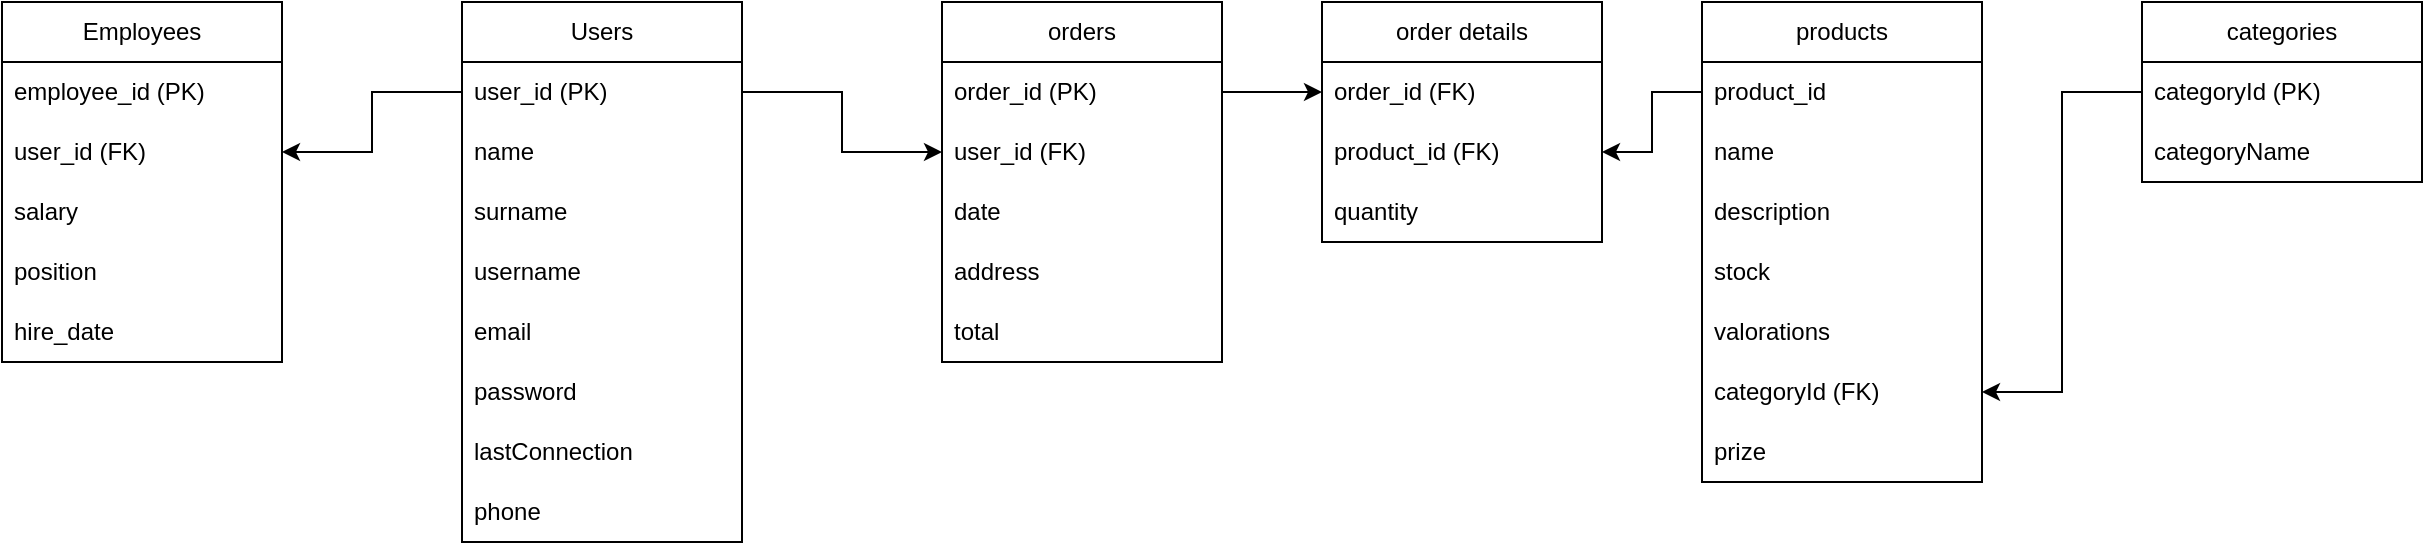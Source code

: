 <mxfile pages="2">
    <diagram id="TvPcQCiz99zke4HLROEd" name="Página-2">
        <mxGraphModel dx="826" dy="272" grid="1" gridSize="10" guides="1" tooltips="1" connect="1" arrows="1" fold="1" page="0" pageScale="1" pageWidth="827" pageHeight="1169" math="0" shadow="0">
            <root>
                <mxCell id="0"/>
                <mxCell id="1" parent="0"/>
                <mxCell id="waSs9sh0I_em87xPHPR--1" value="Users" style="swimlane;fontStyle=0;childLayout=stackLayout;horizontal=1;startSize=30;horizontalStack=0;resizeParent=1;resizeParentMax=0;resizeLast=0;collapsible=1;marginBottom=0;whiteSpace=wrap;html=1;" parent="1" vertex="1">
                    <mxGeometry x="120" y="280" width="140" height="270" as="geometry"/>
                </mxCell>
                <mxCell id="waSs9sh0I_em87xPHPR--2" value="user_id (PK)" style="text;strokeColor=none;fillColor=none;align=left;verticalAlign=middle;spacingLeft=4;spacingRight=4;overflow=hidden;points=[[0,0.5],[1,0.5]];portConstraint=eastwest;rotatable=0;whiteSpace=wrap;html=1;" parent="waSs9sh0I_em87xPHPR--1" vertex="1">
                    <mxGeometry y="30" width="140" height="30" as="geometry"/>
                </mxCell>
                <mxCell id="waSs9sh0I_em87xPHPR--3" value="name" style="text;strokeColor=none;fillColor=none;align=left;verticalAlign=middle;spacingLeft=4;spacingRight=4;overflow=hidden;points=[[0,0.5],[1,0.5]];portConstraint=eastwest;rotatable=0;whiteSpace=wrap;html=1;" parent="waSs9sh0I_em87xPHPR--1" vertex="1">
                    <mxGeometry y="60" width="140" height="30" as="geometry"/>
                </mxCell>
                <mxCell id="waSs9sh0I_em87xPHPR--4" value="surname" style="text;strokeColor=none;fillColor=none;align=left;verticalAlign=middle;spacingLeft=4;spacingRight=4;overflow=hidden;points=[[0,0.5],[1,0.5]];portConstraint=eastwest;rotatable=0;whiteSpace=wrap;html=1;" parent="waSs9sh0I_em87xPHPR--1" vertex="1">
                    <mxGeometry y="90" width="140" height="30" as="geometry"/>
                </mxCell>
                <mxCell id="DWkxQuJaiUWNsjdUbV-W-1" value="username" style="text;strokeColor=none;fillColor=none;align=left;verticalAlign=middle;spacingLeft=4;spacingRight=4;overflow=hidden;points=[[0,0.5],[1,0.5]];portConstraint=eastwest;rotatable=0;whiteSpace=wrap;html=1;" parent="waSs9sh0I_em87xPHPR--1" vertex="1">
                    <mxGeometry y="120" width="140" height="30" as="geometry"/>
                </mxCell>
                <mxCell id="BSHsVKtRgK_aZmBgOyL4-1" value="email" style="text;strokeColor=none;fillColor=none;align=left;verticalAlign=middle;spacingLeft=4;spacingRight=4;overflow=hidden;points=[[0,0.5],[1,0.5]];portConstraint=eastwest;rotatable=0;whiteSpace=wrap;html=1;" parent="waSs9sh0I_em87xPHPR--1" vertex="1">
                    <mxGeometry y="150" width="140" height="30" as="geometry"/>
                </mxCell>
                <mxCell id="BSHsVKtRgK_aZmBgOyL4-3" value="password" style="text;strokeColor=none;fillColor=none;align=left;verticalAlign=middle;spacingLeft=4;spacingRight=4;overflow=hidden;points=[[0,0.5],[1,0.5]];portConstraint=eastwest;rotatable=0;whiteSpace=wrap;html=1;" parent="waSs9sh0I_em87xPHPR--1" vertex="1">
                    <mxGeometry y="180" width="140" height="30" as="geometry"/>
                </mxCell>
                <mxCell id="BSHsVKtRgK_aZmBgOyL4-2" value="lastConnection" style="text;strokeColor=none;fillColor=none;align=left;verticalAlign=middle;spacingLeft=4;spacingRight=4;overflow=hidden;points=[[0,0.5],[1,0.5]];portConstraint=eastwest;rotatable=0;whiteSpace=wrap;html=1;" parent="waSs9sh0I_em87xPHPR--1" vertex="1">
                    <mxGeometry y="210" width="140" height="30" as="geometry"/>
                </mxCell>
                <mxCell id="DgJVM6urG7Qa86g9okBb-1" value="phone" style="text;strokeColor=none;fillColor=none;align=left;verticalAlign=middle;spacingLeft=4;spacingRight=4;overflow=hidden;points=[[0,0.5],[1,0.5]];portConstraint=eastwest;rotatable=0;whiteSpace=wrap;html=1;" parent="waSs9sh0I_em87xPHPR--1" vertex="1">
                    <mxGeometry y="240" width="140" height="30" as="geometry"/>
                </mxCell>
                <mxCell id="BSHsVKtRgK_aZmBgOyL4-8" value="products" style="swimlane;fontStyle=0;childLayout=stackLayout;horizontal=1;startSize=30;horizontalStack=0;resizeParent=1;resizeParentMax=0;resizeLast=0;collapsible=1;marginBottom=0;whiteSpace=wrap;html=1;" parent="1" vertex="1">
                    <mxGeometry x="740" y="280" width="140" height="240" as="geometry"/>
                </mxCell>
                <mxCell id="BSHsVKtRgK_aZmBgOyL4-9" value="product_id" style="text;strokeColor=none;fillColor=none;align=left;verticalAlign=middle;spacingLeft=4;spacingRight=4;overflow=hidden;points=[[0,0.5],[1,0.5]];portConstraint=eastwest;rotatable=0;whiteSpace=wrap;html=1;" parent="BSHsVKtRgK_aZmBgOyL4-8" vertex="1">
                    <mxGeometry y="30" width="140" height="30" as="geometry"/>
                </mxCell>
                <mxCell id="BSHsVKtRgK_aZmBgOyL4-10" value="name" style="text;strokeColor=none;fillColor=none;align=left;verticalAlign=middle;spacingLeft=4;spacingRight=4;overflow=hidden;points=[[0,0.5],[1,0.5]];portConstraint=eastwest;rotatable=0;whiteSpace=wrap;html=1;" parent="BSHsVKtRgK_aZmBgOyL4-8" vertex="1">
                    <mxGeometry y="60" width="140" height="30" as="geometry"/>
                </mxCell>
                <mxCell id="BSHsVKtRgK_aZmBgOyL4-12" value="description" style="text;strokeColor=none;fillColor=none;align=left;verticalAlign=middle;spacingLeft=4;spacingRight=4;overflow=hidden;points=[[0,0.5],[1,0.5]];portConstraint=eastwest;rotatable=0;whiteSpace=wrap;html=1;" parent="BSHsVKtRgK_aZmBgOyL4-8" vertex="1">
                    <mxGeometry y="90" width="140" height="30" as="geometry"/>
                </mxCell>
                <mxCell id="BSHsVKtRgK_aZmBgOyL4-14" value="stock" style="text;strokeColor=none;fillColor=none;align=left;verticalAlign=middle;spacingLeft=4;spacingRight=4;overflow=hidden;points=[[0,0.5],[1,0.5]];portConstraint=eastwest;rotatable=0;whiteSpace=wrap;html=1;" parent="BSHsVKtRgK_aZmBgOyL4-8" vertex="1">
                    <mxGeometry y="120" width="140" height="30" as="geometry"/>
                </mxCell>
                <mxCell id="BSHsVKtRgK_aZmBgOyL4-15" value="valorations" style="text;strokeColor=none;fillColor=none;align=left;verticalAlign=middle;spacingLeft=4;spacingRight=4;overflow=hidden;points=[[0,0.5],[1,0.5]];portConstraint=eastwest;rotatable=0;whiteSpace=wrap;html=1;" parent="BSHsVKtRgK_aZmBgOyL4-8" vertex="1">
                    <mxGeometry y="150" width="140" height="30" as="geometry"/>
                </mxCell>
                <mxCell id="gC8x_Hs3bIwfNNQl1Osk-1" value="categoryId (FK)" style="text;strokeColor=none;fillColor=none;align=left;verticalAlign=middle;spacingLeft=4;spacingRight=4;overflow=hidden;points=[[0,0.5],[1,0.5]];portConstraint=eastwest;rotatable=0;whiteSpace=wrap;html=1;" parent="BSHsVKtRgK_aZmBgOyL4-8" vertex="1">
                    <mxGeometry y="180" width="140" height="30" as="geometry"/>
                </mxCell>
                <mxCell id="gThPDJ6F8PH8_wV4CeO_-1" value="prize" style="text;strokeColor=none;fillColor=none;align=left;verticalAlign=middle;spacingLeft=4;spacingRight=4;overflow=hidden;points=[[0,0.5],[1,0.5]];portConstraint=eastwest;rotatable=0;whiteSpace=wrap;html=1;" parent="BSHsVKtRgK_aZmBgOyL4-8" vertex="1">
                    <mxGeometry y="210" width="140" height="30" as="geometry"/>
                </mxCell>
                <mxCell id="Hpc5hLBD5fXq-BS86aJH-2" value="orders" style="swimlane;fontStyle=0;childLayout=stackLayout;horizontal=1;startSize=30;horizontalStack=0;resizeParent=1;resizeParentMax=0;resizeLast=0;collapsible=1;marginBottom=0;whiteSpace=wrap;html=1;" parent="1" vertex="1">
                    <mxGeometry x="360" y="280" width="140" height="180" as="geometry"/>
                </mxCell>
                <mxCell id="Hpc5hLBD5fXq-BS86aJH-3" value="order_id (PK)" style="text;strokeColor=none;fillColor=none;align=left;verticalAlign=middle;spacingLeft=4;spacingRight=4;overflow=hidden;points=[[0,0.5],[1,0.5]];portConstraint=eastwest;rotatable=0;whiteSpace=wrap;html=1;" parent="Hpc5hLBD5fXq-BS86aJH-2" vertex="1">
                    <mxGeometry y="30" width="140" height="30" as="geometry"/>
                </mxCell>
                <mxCell id="Hpc5hLBD5fXq-BS86aJH-4" value="user_id (FK)" style="text;strokeColor=none;fillColor=none;align=left;verticalAlign=middle;spacingLeft=4;spacingRight=4;overflow=hidden;points=[[0,0.5],[1,0.5]];portConstraint=eastwest;rotatable=0;whiteSpace=wrap;html=1;" parent="Hpc5hLBD5fXq-BS86aJH-2" vertex="1">
                    <mxGeometry y="60" width="140" height="30" as="geometry"/>
                </mxCell>
                <mxCell id="Hpc5hLBD5fXq-BS86aJH-5" value="date" style="text;strokeColor=none;fillColor=none;align=left;verticalAlign=middle;spacingLeft=4;spacingRight=4;overflow=hidden;points=[[0,0.5],[1,0.5]];portConstraint=eastwest;rotatable=0;whiteSpace=wrap;html=1;" parent="Hpc5hLBD5fXq-BS86aJH-2" vertex="1">
                    <mxGeometry y="90" width="140" height="30" as="geometry"/>
                </mxCell>
                <mxCell id="DWkxQuJaiUWNsjdUbV-W-2" value="address" style="text;strokeColor=none;fillColor=none;align=left;verticalAlign=middle;spacingLeft=4;spacingRight=4;overflow=hidden;points=[[0,0.5],[1,0.5]];portConstraint=eastwest;rotatable=0;whiteSpace=wrap;html=1;" parent="Hpc5hLBD5fXq-BS86aJH-2" vertex="1">
                    <mxGeometry y="120" width="140" height="30" as="geometry"/>
                </mxCell>
                <mxCell id="UgySy0CbKP4riOPXAPi9-1" value="total" style="text;strokeColor=none;fillColor=none;align=left;verticalAlign=middle;spacingLeft=4;spacingRight=4;overflow=hidden;points=[[0,0.5],[1,0.5]];portConstraint=eastwest;rotatable=0;whiteSpace=wrap;html=1;" parent="Hpc5hLBD5fXq-BS86aJH-2" vertex="1">
                    <mxGeometry y="150" width="140" height="30" as="geometry"/>
                </mxCell>
                <mxCell id="Hpc5hLBD5fXq-BS86aJH-6" value="order details" style="swimlane;fontStyle=0;childLayout=stackLayout;horizontal=1;startSize=30;horizontalStack=0;resizeParent=1;resizeParentMax=0;resizeLast=0;collapsible=1;marginBottom=0;whiteSpace=wrap;html=1;" parent="1" vertex="1">
                    <mxGeometry x="550" y="280" width="140" height="120" as="geometry"/>
                </mxCell>
                <mxCell id="Hpc5hLBD5fXq-BS86aJH-8" value="order_id (FK)" style="text;strokeColor=none;fillColor=none;align=left;verticalAlign=middle;spacingLeft=4;spacingRight=4;overflow=hidden;points=[[0,0.5],[1,0.5]];portConstraint=eastwest;rotatable=0;whiteSpace=wrap;html=1;" parent="Hpc5hLBD5fXq-BS86aJH-6" vertex="1">
                    <mxGeometry y="30" width="140" height="30" as="geometry"/>
                </mxCell>
                <mxCell id="Hpc5hLBD5fXq-BS86aJH-9" value="product_id (FK)" style="text;strokeColor=none;fillColor=none;align=left;verticalAlign=middle;spacingLeft=4;spacingRight=4;overflow=hidden;points=[[0,0.5],[1,0.5]];portConstraint=eastwest;rotatable=0;whiteSpace=wrap;html=1;" parent="Hpc5hLBD5fXq-BS86aJH-6" vertex="1">
                    <mxGeometry y="60" width="140" height="30" as="geometry"/>
                </mxCell>
                <mxCell id="gThPDJ6F8PH8_wV4CeO_-2" value="quantity" style="text;strokeColor=none;fillColor=none;align=left;verticalAlign=middle;spacingLeft=4;spacingRight=4;overflow=hidden;points=[[0,0.5],[1,0.5]];portConstraint=eastwest;rotatable=0;whiteSpace=wrap;html=1;" parent="Hpc5hLBD5fXq-BS86aJH-6" vertex="1">
                    <mxGeometry y="90" width="140" height="30" as="geometry"/>
                </mxCell>
                <mxCell id="Hpc5hLBD5fXq-BS86aJH-10" style="edgeStyle=orthogonalEdgeStyle;rounded=0;orthogonalLoop=1;jettySize=auto;html=1;exitX=1;exitY=0.5;exitDx=0;exitDy=0;entryX=0;entryY=0.5;entryDx=0;entryDy=0;" parent="1" source="waSs9sh0I_em87xPHPR--2" target="Hpc5hLBD5fXq-BS86aJH-4" edge="1">
                    <mxGeometry relative="1" as="geometry"/>
                </mxCell>
                <mxCell id="gThPDJ6F8PH8_wV4CeO_-3" style="edgeStyle=orthogonalEdgeStyle;rounded=0;orthogonalLoop=1;jettySize=auto;html=1;exitX=1;exitY=0.5;exitDx=0;exitDy=0;entryX=0;entryY=0.5;entryDx=0;entryDy=0;" parent="1" source="Hpc5hLBD5fXq-BS86aJH-3" target="Hpc5hLBD5fXq-BS86aJH-8" edge="1">
                    <mxGeometry relative="1" as="geometry"/>
                </mxCell>
                <mxCell id="gThPDJ6F8PH8_wV4CeO_-4" style="edgeStyle=orthogonalEdgeStyle;rounded=0;orthogonalLoop=1;jettySize=auto;html=1;exitX=0;exitY=0.5;exitDx=0;exitDy=0;entryX=1;entryY=0.5;entryDx=0;entryDy=0;" parent="1" source="BSHsVKtRgK_aZmBgOyL4-9" target="Hpc5hLBD5fXq-BS86aJH-9" edge="1">
                    <mxGeometry relative="1" as="geometry"/>
                </mxCell>
                <mxCell id="gC8x_Hs3bIwfNNQl1Osk-2" value="categories" style="swimlane;fontStyle=0;childLayout=stackLayout;horizontal=1;startSize=30;horizontalStack=0;resizeParent=1;resizeParentMax=0;resizeLast=0;collapsible=1;marginBottom=0;whiteSpace=wrap;html=1;" parent="1" vertex="1">
                    <mxGeometry x="960" y="280" width="140" height="90" as="geometry"/>
                </mxCell>
                <mxCell id="gC8x_Hs3bIwfNNQl1Osk-3" value="categoryId (PK)" style="text;strokeColor=none;fillColor=none;align=left;verticalAlign=middle;spacingLeft=4;spacingRight=4;overflow=hidden;points=[[0,0.5],[1,0.5]];portConstraint=eastwest;rotatable=0;whiteSpace=wrap;html=1;" parent="gC8x_Hs3bIwfNNQl1Osk-2" vertex="1">
                    <mxGeometry y="30" width="140" height="30" as="geometry"/>
                </mxCell>
                <mxCell id="gC8x_Hs3bIwfNNQl1Osk-13" value="categoryName" style="text;strokeColor=none;fillColor=none;align=left;verticalAlign=middle;spacingLeft=4;spacingRight=4;overflow=hidden;points=[[0,0.5],[1,0.5]];portConstraint=eastwest;rotatable=0;whiteSpace=wrap;html=1;" parent="gC8x_Hs3bIwfNNQl1Osk-2" vertex="1">
                    <mxGeometry y="60" width="140" height="30" as="geometry"/>
                </mxCell>
                <mxCell id="gNHZ6qshMUI4nrh4mbbY-2" style="edgeStyle=orthogonalEdgeStyle;rounded=0;orthogonalLoop=1;jettySize=auto;html=1;exitX=0;exitY=0.5;exitDx=0;exitDy=0;entryX=1;entryY=0.5;entryDx=0;entryDy=0;" parent="1" source="gC8x_Hs3bIwfNNQl1Osk-3" target="gC8x_Hs3bIwfNNQl1Osk-1" edge="1">
                    <mxGeometry relative="1" as="geometry">
                        <mxPoint x="750" y="335" as="sourcePoint"/>
                        <mxPoint x="700" y="395" as="targetPoint"/>
                    </mxGeometry>
                </mxCell>
                <mxCell id="gNHZ6qshMUI4nrh4mbbY-4" value="Employees" style="swimlane;fontStyle=0;childLayout=stackLayout;horizontal=1;startSize=30;horizontalStack=0;resizeParent=1;resizeParentMax=0;resizeLast=0;collapsible=1;marginBottom=0;whiteSpace=wrap;html=1;" parent="1" vertex="1">
                    <mxGeometry x="-110" y="280" width="140" height="180" as="geometry"/>
                </mxCell>
                <mxCell id="gNHZ6qshMUI4nrh4mbbY-5" value="employee_id (PK)" style="text;strokeColor=none;fillColor=none;align=left;verticalAlign=middle;spacingLeft=4;spacingRight=4;overflow=hidden;points=[[0,0.5],[1,0.5]];portConstraint=eastwest;rotatable=0;whiteSpace=wrap;html=1;" parent="gNHZ6qshMUI4nrh4mbbY-4" vertex="1">
                    <mxGeometry y="30" width="140" height="30" as="geometry"/>
                </mxCell>
                <mxCell id="gNHZ6qshMUI4nrh4mbbY-6" value="user_id (FK)" style="text;strokeColor=none;fillColor=none;align=left;verticalAlign=middle;spacingLeft=4;spacingRight=4;overflow=hidden;points=[[0,0.5],[1,0.5]];portConstraint=eastwest;rotatable=0;whiteSpace=wrap;html=1;" parent="gNHZ6qshMUI4nrh4mbbY-4" vertex="1">
                    <mxGeometry y="60" width="140" height="30" as="geometry"/>
                </mxCell>
                <mxCell id="gNHZ6qshMUI4nrh4mbbY-7" value="salary" style="text;strokeColor=none;fillColor=none;align=left;verticalAlign=middle;spacingLeft=4;spacingRight=4;overflow=hidden;points=[[0,0.5],[1,0.5]];portConstraint=eastwest;rotatable=0;whiteSpace=wrap;html=1;" parent="gNHZ6qshMUI4nrh4mbbY-4" vertex="1">
                    <mxGeometry y="90" width="140" height="30" as="geometry"/>
                </mxCell>
                <mxCell id="gNHZ6qshMUI4nrh4mbbY-8" value="position" style="text;strokeColor=none;fillColor=none;align=left;verticalAlign=middle;spacingLeft=4;spacingRight=4;overflow=hidden;points=[[0,0.5],[1,0.5]];portConstraint=eastwest;rotatable=0;whiteSpace=wrap;html=1;" parent="gNHZ6qshMUI4nrh4mbbY-4" vertex="1">
                    <mxGeometry y="120" width="140" height="30" as="geometry"/>
                </mxCell>
                <mxCell id="gNHZ6qshMUI4nrh4mbbY-9" value="hire_date" style="text;strokeColor=none;fillColor=none;align=left;verticalAlign=middle;spacingLeft=4;spacingRight=4;overflow=hidden;points=[[0,0.5],[1,0.5]];portConstraint=eastwest;rotatable=0;whiteSpace=wrap;html=1;" parent="gNHZ6qshMUI4nrh4mbbY-4" vertex="1">
                    <mxGeometry y="150" width="140" height="30" as="geometry"/>
                </mxCell>
                <mxCell id="gNHZ6qshMUI4nrh4mbbY-32" style="edgeStyle=orthogonalEdgeStyle;rounded=0;orthogonalLoop=1;jettySize=auto;html=1;exitX=0;exitY=0.5;exitDx=0;exitDy=0;entryX=1;entryY=0.5;entryDx=0;entryDy=0;" parent="1" source="waSs9sh0I_em87xPHPR--2" target="gNHZ6qshMUI4nrh4mbbY-6" edge="1">
                    <mxGeometry relative="1" as="geometry">
                        <mxPoint x="270" y="335" as="sourcePoint"/>
                        <mxPoint x="370" y="365" as="targetPoint"/>
                    </mxGeometry>
                </mxCell>
            </root>
        </mxGraphModel>
    </diagram>
    <diagram name="Página-1" id="zLtE0ibs6d010ro-zzsu">
        <mxGraphModel dx="1226" dy="672" grid="1" gridSize="10" guides="1" tooltips="1" connect="1" arrows="0" fold="1" page="0" pageScale="1" pageWidth="827" pageHeight="1169" math="0" shadow="0">
            <root>
                <mxCell id="0"/>
                <mxCell id="1" parent="0"/>
                <mxCell id="46" style="edgeStyle=none;html=1;exitX=1;exitY=0.5;exitDx=0;exitDy=0;entryX=0;entryY=0.5;entryDx=0;entryDy=0;" parent="1" source="12" target="45" edge="1">
                    <mxGeometry relative="1" as="geometry"/>
                </mxCell>
                <mxCell id="UlayAxvLdE7z60Uub2MH-50" style="edgeStyle=none;html=1;exitX=0;exitY=0.5;exitDx=0;exitDy=0;entryX=1;entryY=0.5;entryDx=0;entryDy=0;" parent="1" source="12" target="jRIfL4LbGMcX8j9lld2j-49" edge="1">
                    <mxGeometry relative="1" as="geometry"/>
                </mxCell>
                <mxCell id="12" value="User" style="whiteSpace=wrap;html=1;aspect=fixed;" parent="1" vertex="1">
                    <mxGeometry x="-120" y="50" width="100" height="100" as="geometry"/>
                </mxCell>
                <mxCell id="13" value="Id(pk)" style="ellipse;whiteSpace=wrap;html=1;" parent="1" vertex="1">
                    <mxGeometry x="-105" y="150" width="70" height="50" as="geometry"/>
                </mxCell>
                <mxCell id="14" value="Name" style="ellipse;whiteSpace=wrap;html=1;" parent="1" vertex="1">
                    <mxGeometry x="-105" y="200" width="70" height="50" as="geometry"/>
                </mxCell>
                <mxCell id="15" value="Surname" style="ellipse;whiteSpace=wrap;html=1;" parent="1" vertex="1">
                    <mxGeometry x="-105" y="250" width="70" height="50" as="geometry"/>
                </mxCell>
                <mxCell id="16" value="Email" style="ellipse;whiteSpace=wrap;html=1;" parent="1" vertex="1">
                    <mxGeometry x="-105" y="300" width="70" height="50" as="geometry"/>
                </mxCell>
                <mxCell id="17" value="Password" style="ellipse;whiteSpace=wrap;html=1;" parent="1" vertex="1">
                    <mxGeometry x="-105" y="350" width="70" height="50" as="geometry"/>
                </mxCell>
                <mxCell id="18" value="Username" style="ellipse;whiteSpace=wrap;html=1;" parent="1" vertex="1">
                    <mxGeometry x="-105" y="400" width="70" height="50" as="geometry"/>
                </mxCell>
                <mxCell id="19" value="Phone" style="ellipse;whiteSpace=wrap;html=1;" parent="1" vertex="1">
                    <mxGeometry x="-105" y="450" width="70" height="50" as="geometry"/>
                </mxCell>
                <mxCell id="27" style="edgeStyle=none;html=1;exitX=1;exitY=0.5;exitDx=0;exitDy=0;entryX=0;entryY=0.5;entryDx=0;entryDy=0;" parent="1" source="21" target="22" edge="1">
                    <mxGeometry relative="1" as="geometry"/>
                </mxCell>
                <mxCell id="21" value="Have" style="rhombus;whiteSpace=wrap;html=1;" parent="1" vertex="1">
                    <mxGeometry x="430" y="60" width="80" height="80" as="geometry"/>
                </mxCell>
                <mxCell id="34" style="edgeStyle=none;html=1;exitX=1;exitY=0.5;exitDx=0;exitDy=0;entryX=0;entryY=0.5;entryDx=0;entryDy=0;" parent="1" source="22" target="32" edge="1">
                    <mxGeometry relative="1" as="geometry"/>
                </mxCell>
                <mxCell id="22" value="Products" style="whiteSpace=wrap;html=1;aspect=fixed;" parent="1" vertex="1">
                    <mxGeometry x="600" y="50" width="100" height="100" as="geometry"/>
                </mxCell>
                <mxCell id="23" value="Id(pk)" style="ellipse;whiteSpace=wrap;html=1;" parent="1" vertex="1">
                    <mxGeometry x="615" y="150" width="70" height="50" as="geometry"/>
                </mxCell>
                <mxCell id="24" value="Name" style="ellipse;whiteSpace=wrap;html=1;" parent="1" vertex="1">
                    <mxGeometry x="615" y="200" width="70" height="50" as="geometry"/>
                </mxCell>
                <mxCell id="25" value="Description" style="ellipse;whiteSpace=wrap;html=1;" parent="1" vertex="1">
                    <mxGeometry x="615" y="250" width="70" height="50" as="geometry"/>
                </mxCell>
                <mxCell id="28" value="Date" style="ellipse;whiteSpace=wrap;html=1;" parent="1" vertex="1">
                    <mxGeometry x="255" y="200" width="70" height="50" as="geometry"/>
                </mxCell>
                <mxCell id="29" value="Order nº" style="ellipse;whiteSpace=wrap;html=1;" parent="1" vertex="1">
                    <mxGeometry x="255" y="250" width="70" height="50" as="geometry"/>
                </mxCell>
                <mxCell id="30" value="Address" style="ellipse;whiteSpace=wrap;html=1;" parent="1" vertex="1">
                    <mxGeometry x="255" y="300" width="70" height="50" as="geometry"/>
                </mxCell>
                <mxCell id="31" value="Category_Id (fk)" style="ellipse;whiteSpace=wrap;html=1;" parent="1" vertex="1">
                    <mxGeometry x="615" y="300" width="70" height="50" as="geometry"/>
                </mxCell>
                <mxCell id="35" style="edgeStyle=none;html=1;exitX=0.5;exitY=0;exitDx=0;exitDy=0;entryX=0.5;entryY=1;entryDx=0;entryDy=0;" parent="1" source="32" target="33" edge="1">
                    <mxGeometry relative="1" as="geometry"/>
                </mxCell>
                <mxCell id="32" value="Have" style="rhombus;whiteSpace=wrap;html=1;" parent="1" vertex="1">
                    <mxGeometry x="800" y="60" width="80" height="80" as="geometry"/>
                </mxCell>
                <mxCell id="33" value="Categories" style="whiteSpace=wrap;html=1;aspect=fixed;" parent="1" vertex="1">
                    <mxGeometry x="790" y="-130" width="100" height="100" as="geometry"/>
                </mxCell>
                <mxCell id="36" value="Id(pk)" style="ellipse;whiteSpace=wrap;html=1;" parent="1" vertex="1">
                    <mxGeometry x="890" y="-105" width="70" height="50" as="geometry"/>
                </mxCell>
                <mxCell id="37" value="Category name" style="ellipse;whiteSpace=wrap;html=1;" parent="1" vertex="1">
                    <mxGeometry x="960" y="-105" width="70" height="50" as="geometry"/>
                </mxCell>
                <mxCell id="38" value="Price" style="ellipse;whiteSpace=wrap;html=1;" parent="1" vertex="1">
                    <mxGeometry x="615" y="350" width="70" height="50" as="geometry"/>
                </mxCell>
                <mxCell id="39" value="User if (fk)" style="ellipse;whiteSpace=wrap;html=1;" parent="1" vertex="1">
                    <mxGeometry x="255" y="350" width="70" height="50" as="geometry"/>
                </mxCell>
                <mxCell id="48" style="edgeStyle=none;html=1;exitX=1;exitY=0.5;exitDx=0;exitDy=0;entryX=0;entryY=0.5;entryDx=0;entryDy=0;" parent="1" source="40" target="21" edge="1">
                    <mxGeometry relative="1" as="geometry"/>
                </mxCell>
                <mxCell id="40" value="Orders" style="whiteSpace=wrap;html=1;aspect=fixed;" parent="1" vertex="1">
                    <mxGeometry x="240" y="50" width="100" height="100" as="geometry"/>
                </mxCell>
                <mxCell id="47" style="edgeStyle=none;html=1;exitX=1;exitY=0.5;exitDx=0;exitDy=0;entryX=0;entryY=0.5;entryDx=0;entryDy=0;" parent="1" source="45" target="40" edge="1">
                    <mxGeometry relative="1" as="geometry"/>
                </mxCell>
                <mxCell id="45" value="Make" style="rhombus;whiteSpace=wrap;html=1;" parent="1" vertex="1">
                    <mxGeometry x="80" y="60" width="80" height="80" as="geometry"/>
                </mxCell>
                <mxCell id="49" value="Order_Id" style="ellipse;whiteSpace=wrap;html=1;" parent="1" vertex="1">
                    <mxGeometry x="255" y="150" width="70" height="50" as="geometry"/>
                </mxCell>
                <mxCell id="UlayAxvLdE7z60Uub2MH-51" style="edgeStyle=none;html=1;exitX=0;exitY=0.5;exitDx=0;exitDy=0;entryX=1;entryY=0.5;entryDx=0;entryDy=0;" parent="1" source="jRIfL4LbGMcX8j9lld2j-49" target="jRIfL4LbGMcX8j9lld2j-51" edge="1">
                    <mxGeometry relative="1" as="geometry">
                        <mxPoint x="-350" y="100" as="targetPoint"/>
                    </mxGeometry>
                </mxCell>
                <mxCell id="jRIfL4LbGMcX8j9lld2j-49" value="Can be" style="rhombus;whiteSpace=wrap;html=1;" parent="1" vertex="1">
                    <mxGeometry x="-290" y="60" width="80" height="80" as="geometry"/>
                </mxCell>
                <mxCell id="jRIfL4LbGMcX8j9lld2j-51" value="Employees" style="whiteSpace=wrap;html=1;aspect=fixed;" parent="1" vertex="1">
                    <mxGeometry x="-460" y="50" width="100" height="100" as="geometry"/>
                </mxCell>
                <mxCell id="jRIfL4LbGMcX8j9lld2j-52" value="Id(pk)" style="ellipse;whiteSpace=wrap;html=1;" parent="1" vertex="1">
                    <mxGeometry x="-445" y="150" width="70" height="50" as="geometry"/>
                </mxCell>
                <mxCell id="jRIfL4LbGMcX8j9lld2j-53" value="user_id (fk)" style="ellipse;whiteSpace=wrap;html=1;" parent="1" vertex="1">
                    <mxGeometry x="-445" y="200" width="70" height="50" as="geometry"/>
                </mxCell>
                <mxCell id="jRIfL4LbGMcX8j9lld2j-54" value="salary" style="ellipse;whiteSpace=wrap;html=1;" parent="1" vertex="1">
                    <mxGeometry x="-445" y="250" width="70" height="50" as="geometry"/>
                </mxCell>
                <mxCell id="jRIfL4LbGMcX8j9lld2j-56" value="hire_date" style="ellipse;whiteSpace=wrap;html=1;" parent="1" vertex="1">
                    <mxGeometry x="-445" y="300" width="70" height="50" as="geometry"/>
                </mxCell>
                <mxCell id="UlayAxvLdE7z60Uub2MH-49" value="position" style="ellipse;whiteSpace=wrap;html=1;" parent="1" vertex="1">
                    <mxGeometry x="-445" y="350" width="70" height="50" as="geometry"/>
                </mxCell>
                <mxCell id="UlayAxvLdE7z60Uub2MH-52" value="1" style="text;html=1;strokeColor=none;fillColor=none;align=center;verticalAlign=middle;whiteSpace=wrap;rounded=0;" parent="1" vertex="1">
                    <mxGeometry x="-180" y="70" width="60" height="30" as="geometry"/>
                </mxCell>
                <mxCell id="UlayAxvLdE7z60Uub2MH-53" value="1" style="text;html=1;strokeColor=none;fillColor=none;align=center;verticalAlign=middle;whiteSpace=wrap;rounded=0;" parent="1" vertex="1">
                    <mxGeometry x="-360" y="70" width="60" height="30" as="geometry"/>
                </mxCell>
                <mxCell id="UlayAxvLdE7z60Uub2MH-54" value="N" style="text;html=1;strokeColor=none;fillColor=none;align=center;verticalAlign=middle;whiteSpace=wrap;rounded=0;" parent="1" vertex="1">
                    <mxGeometry x="180" y="70" width="60" height="30" as="geometry"/>
                </mxCell>
                <mxCell id="UlayAxvLdE7z60Uub2MH-58" value="N" style="text;html=1;strokeColor=none;fillColor=none;align=center;verticalAlign=middle;whiteSpace=wrap;rounded=0;" parent="1" vertex="1">
                    <mxGeometry x="340" y="70" width="60" height="30" as="geometry"/>
                </mxCell>
                <mxCell id="UlayAxvLdE7z60Uub2MH-59" value="N" style="text;html=1;strokeColor=none;fillColor=none;align=center;verticalAlign=middle;whiteSpace=wrap;rounded=0;" parent="1" vertex="1">
                    <mxGeometry x="540" y="70" width="60" height="30" as="geometry"/>
                </mxCell>
                <mxCell id="UlayAxvLdE7z60Uub2MH-60" value="1" style="text;html=1;strokeColor=none;fillColor=none;align=center;verticalAlign=middle;whiteSpace=wrap;rounded=0;" parent="1" vertex="1">
                    <mxGeometry x="780" y="-30" width="60" height="30" as="geometry"/>
                </mxCell>
                <mxCell id="UlayAxvLdE7z60Uub2MH-61" value="N" style="text;html=1;strokeColor=none;fillColor=none;align=center;verticalAlign=middle;whiteSpace=wrap;rounded=0;" parent="1" vertex="1">
                    <mxGeometry x="700" y="70" width="60" height="30" as="geometry"/>
                </mxCell>
                <mxCell id="UlayAxvLdE7z60Uub2MH-63" value="N:1" style="text;html=1;strokeColor=none;fillColor=none;align=center;verticalAlign=middle;whiteSpace=wrap;rounded=0;" parent="1" vertex="1">
                    <mxGeometry x="760" y="50" width="60" height="30" as="geometry"/>
                </mxCell>
                <mxCell id="UlayAxvLdE7z60Uub2MH-64" value="N:N" style="text;html=1;strokeColor=none;fillColor=none;align=center;verticalAlign=middle;whiteSpace=wrap;rounded=0;" parent="1" vertex="1">
                    <mxGeometry x="440" y="30" width="60" height="30" as="geometry"/>
                </mxCell>
                <mxCell id="UlayAxvLdE7z60Uub2MH-66" value="1" style="text;html=1;strokeColor=none;fillColor=none;align=center;verticalAlign=middle;whiteSpace=wrap;rounded=0;" parent="1" vertex="1">
                    <mxGeometry x="-20" y="70" width="60" height="30" as="geometry"/>
                </mxCell>
                <mxCell id="UlayAxvLdE7z60Uub2MH-67" value="1:N" style="text;html=1;strokeColor=none;fillColor=none;align=center;verticalAlign=middle;whiteSpace=wrap;rounded=0;" parent="1" vertex="1">
                    <mxGeometry x="90" y="30" width="60" height="30" as="geometry"/>
                </mxCell>
                <mxCell id="UlayAxvLdE7z60Uub2MH-68" value="1:1" style="text;html=1;strokeColor=none;fillColor=none;align=center;verticalAlign=middle;whiteSpace=wrap;rounded=0;" parent="1" vertex="1">
                    <mxGeometry x="-280" y="30" width="60" height="30" as="geometry"/>
                </mxCell>
            </root>
        </mxGraphModel>
    </diagram>
</mxfile>